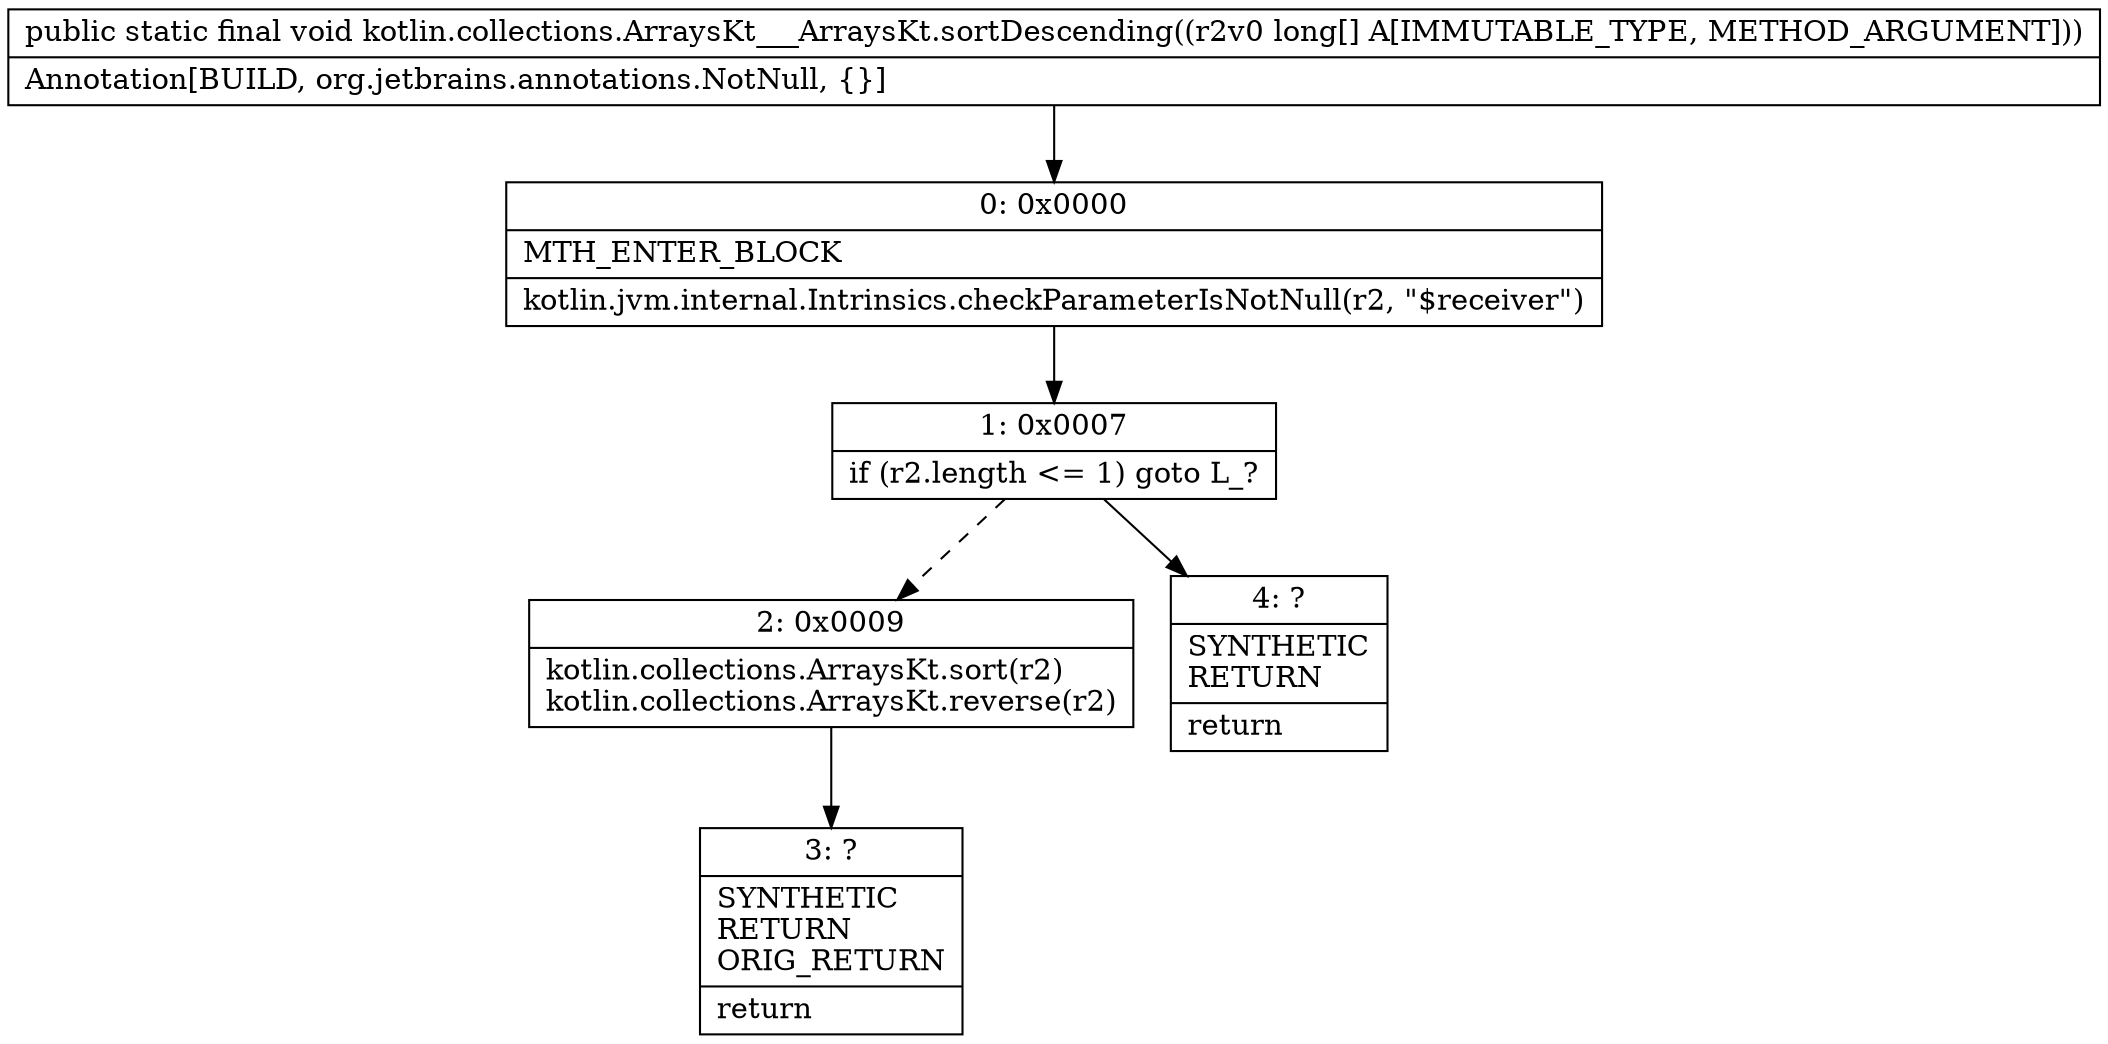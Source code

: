 digraph "CFG forkotlin.collections.ArraysKt___ArraysKt.sortDescending([J)V" {
Node_0 [shape=record,label="{0\:\ 0x0000|MTH_ENTER_BLOCK\l|kotlin.jvm.internal.Intrinsics.checkParameterIsNotNull(r2, \"$receiver\")\l}"];
Node_1 [shape=record,label="{1\:\ 0x0007|if (r2.length \<= 1) goto L_?\l}"];
Node_2 [shape=record,label="{2\:\ 0x0009|kotlin.collections.ArraysKt.sort(r2)\lkotlin.collections.ArraysKt.reverse(r2)\l}"];
Node_3 [shape=record,label="{3\:\ ?|SYNTHETIC\lRETURN\lORIG_RETURN\l|return\l}"];
Node_4 [shape=record,label="{4\:\ ?|SYNTHETIC\lRETURN\l|return\l}"];
MethodNode[shape=record,label="{public static final void kotlin.collections.ArraysKt___ArraysKt.sortDescending((r2v0 long[] A[IMMUTABLE_TYPE, METHOD_ARGUMENT]))  | Annotation[BUILD, org.jetbrains.annotations.NotNull, \{\}]\l}"];
MethodNode -> Node_0;
Node_0 -> Node_1;
Node_1 -> Node_2[style=dashed];
Node_1 -> Node_4;
Node_2 -> Node_3;
}

